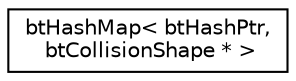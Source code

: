 digraph "Graphical Class Hierarchy"
{
  edge [fontname="Helvetica",fontsize="10",labelfontname="Helvetica",labelfontsize="10"];
  node [fontname="Helvetica",fontsize="10",shape=record];
  rankdir="LR";
  Node1 [label="btHashMap\< btHashPtr,\l btCollisionShape * \>",height=0.2,width=0.4,color="black", fillcolor="white", style="filled",URL="$classbt_hash_map.html"];
}

